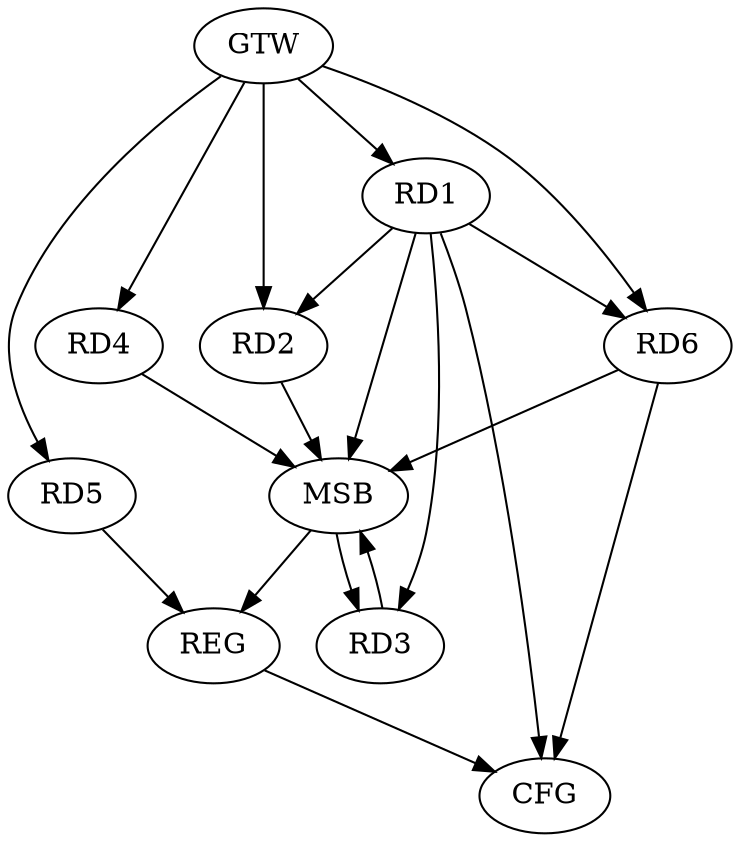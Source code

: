 strict digraph G {
  RD1 [ label="RD1" ];
  RD2 [ label="RD2" ];
  RD3 [ label="RD3" ];
  RD4 [ label="RD4" ];
  RD5 [ label="RD5" ];
  RD6 [ label="RD6" ];
  GTW [ label="GTW" ];
  REG [ label="REG" ];
  MSB [ label="MSB" ];
  CFG [ label="CFG" ];
  GTW -> RD1;
  GTW -> RD2;
  GTW -> RD4;
  GTW -> RD5;
  GTW -> RD6;
  RD5 -> REG;
  RD1 -> MSB;
  MSB -> REG;
  RD2 -> MSB;
  RD3 -> MSB;
  RD4 -> MSB;
  MSB -> RD3;
  RD6 -> MSB;
  RD6 -> CFG;
  RD1 -> CFG;
  REG -> CFG;
  RD1 -> RD3;
  RD1 -> RD6;
  RD1 -> RD2;
}
